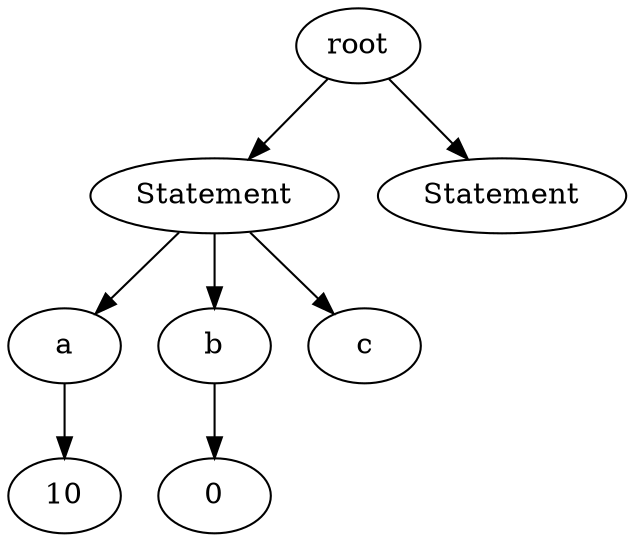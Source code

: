 // root
digraph {
	None [label=root]
	0 [label=Statement]
	None -> 0
	1 [label=a]
	0 -> 1
	2 [label=10]
	1 -> 2
	3 [label=b]
	0 -> 3
	4 [label=0]
	3 -> 4
	5 [label=c]
	0 -> 5
	6 [label=Statement]
	None -> 6
}
